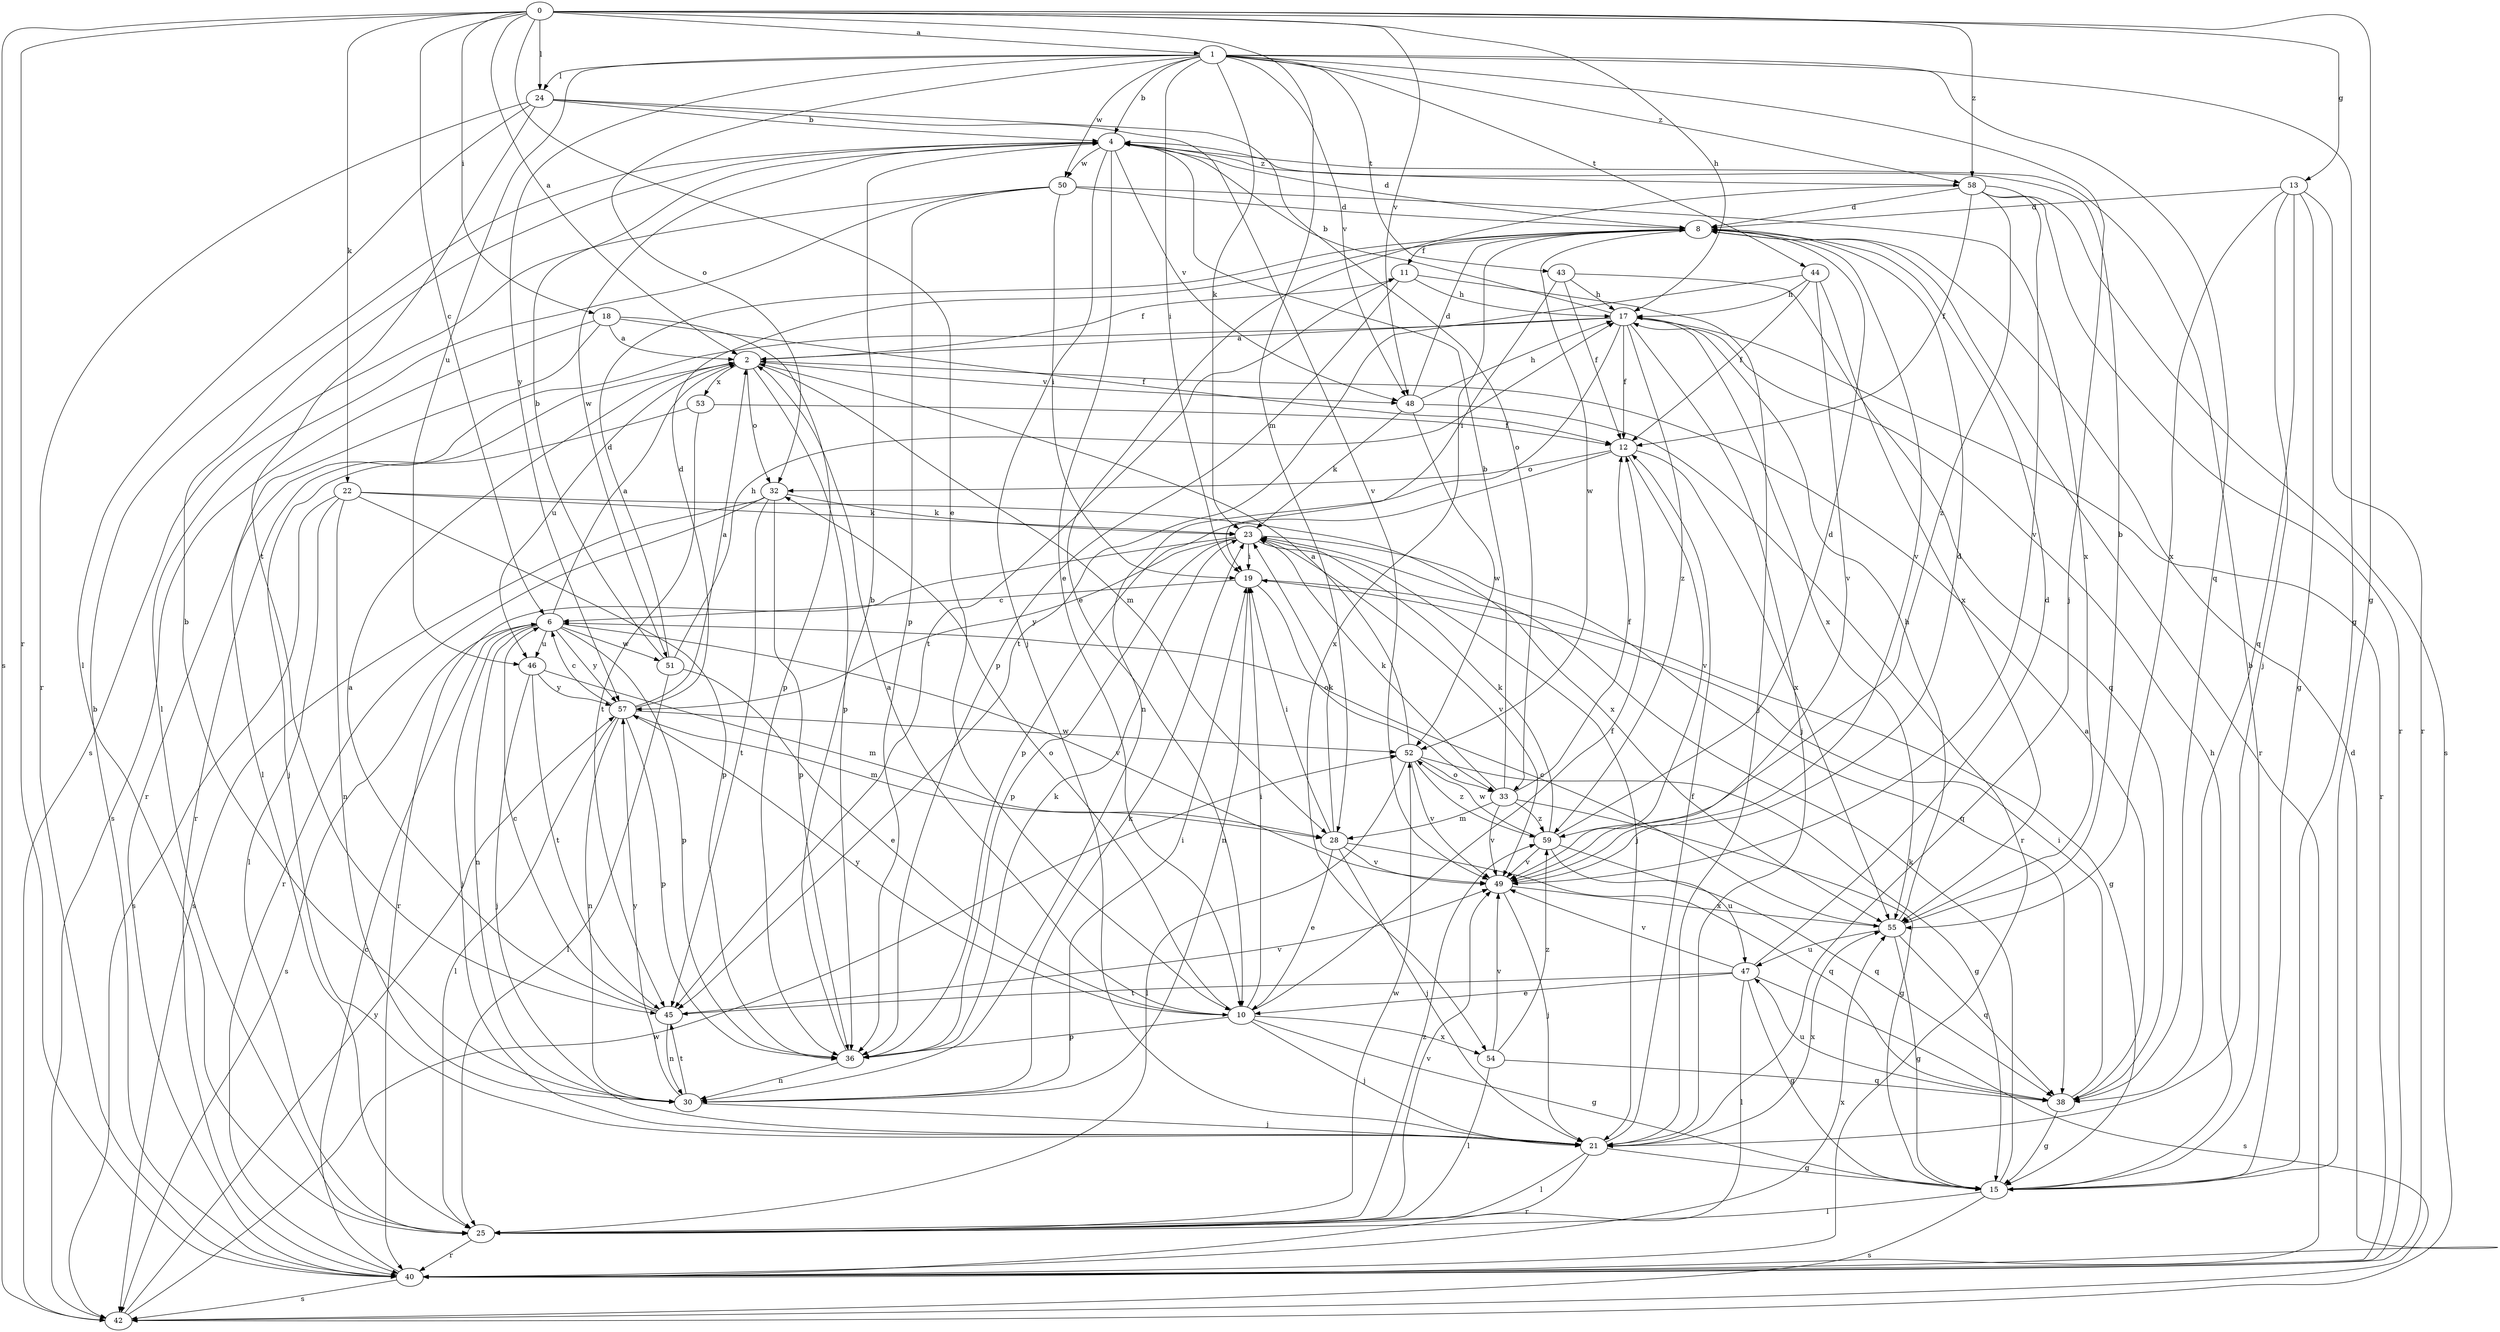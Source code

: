 strict digraph  {
0;
1;
2;
4;
6;
8;
10;
11;
12;
13;
15;
17;
18;
19;
21;
22;
23;
24;
25;
28;
30;
32;
33;
36;
38;
40;
42;
43;
44;
45;
46;
47;
48;
49;
50;
51;
52;
53;
54;
55;
57;
58;
59;
0 -> 1  [label=a];
0 -> 2  [label=a];
0 -> 6  [label=c];
0 -> 10  [label=e];
0 -> 13  [label=g];
0 -> 15  [label=g];
0 -> 17  [label=h];
0 -> 18  [label=i];
0 -> 22  [label=k];
0 -> 24  [label=l];
0 -> 28  [label=m];
0 -> 40  [label=r];
0 -> 42  [label=s];
0 -> 48  [label=v];
0 -> 58  [label=z];
1 -> 4  [label=b];
1 -> 15  [label=g];
1 -> 19  [label=i];
1 -> 21  [label=j];
1 -> 23  [label=k];
1 -> 24  [label=l];
1 -> 32  [label=o];
1 -> 38  [label=q];
1 -> 43  [label=t];
1 -> 44  [label=t];
1 -> 46  [label=u];
1 -> 48  [label=v];
1 -> 50  [label=w];
1 -> 57  [label=y];
1 -> 58  [label=z];
2 -> 11  [label=f];
2 -> 28  [label=m];
2 -> 32  [label=o];
2 -> 36  [label=p];
2 -> 40  [label=r];
2 -> 46  [label=u];
2 -> 48  [label=v];
2 -> 53  [label=x];
4 -> 8  [label=d];
4 -> 10  [label=e];
4 -> 21  [label=j];
4 -> 48  [label=v];
4 -> 50  [label=w];
4 -> 51  [label=w];
4 -> 58  [label=z];
6 -> 2  [label=a];
6 -> 21  [label=j];
6 -> 30  [label=n];
6 -> 36  [label=p];
6 -> 42  [label=s];
6 -> 46  [label=u];
6 -> 49  [label=v];
6 -> 51  [label=w];
6 -> 57  [label=y];
8 -> 11  [label=f];
8 -> 40  [label=r];
8 -> 49  [label=v];
8 -> 52  [label=w];
8 -> 54  [label=x];
10 -> 2  [label=a];
10 -> 12  [label=f];
10 -> 15  [label=g];
10 -> 19  [label=i];
10 -> 21  [label=j];
10 -> 32  [label=o];
10 -> 36  [label=p];
10 -> 54  [label=x];
10 -> 57  [label=y];
11 -> 17  [label=h];
11 -> 21  [label=j];
11 -> 36  [label=p];
11 -> 45  [label=t];
12 -> 32  [label=o];
12 -> 36  [label=p];
12 -> 49  [label=v];
12 -> 55  [label=x];
13 -> 8  [label=d];
13 -> 15  [label=g];
13 -> 21  [label=j];
13 -> 38  [label=q];
13 -> 40  [label=r];
13 -> 55  [label=x];
15 -> 4  [label=b];
15 -> 17  [label=h];
15 -> 23  [label=k];
15 -> 25  [label=l];
15 -> 42  [label=s];
17 -> 2  [label=a];
17 -> 4  [label=b];
17 -> 12  [label=f];
17 -> 21  [label=j];
17 -> 25  [label=l];
17 -> 30  [label=n];
17 -> 40  [label=r];
17 -> 55  [label=x];
17 -> 59  [label=z];
18 -> 2  [label=a];
18 -> 12  [label=f];
18 -> 36  [label=p];
18 -> 40  [label=r];
18 -> 42  [label=s];
19 -> 6  [label=c];
19 -> 15  [label=g];
19 -> 30  [label=n];
19 -> 33  [label=o];
21 -> 12  [label=f];
21 -> 15  [label=g];
21 -> 25  [label=l];
21 -> 40  [label=r];
21 -> 55  [label=x];
22 -> 23  [label=k];
22 -> 25  [label=l];
22 -> 30  [label=n];
22 -> 36  [label=p];
22 -> 42  [label=s];
22 -> 55  [label=x];
23 -> 19  [label=i];
23 -> 21  [label=j];
23 -> 36  [label=p];
23 -> 38  [label=q];
23 -> 40  [label=r];
23 -> 49  [label=v];
23 -> 57  [label=y];
24 -> 4  [label=b];
24 -> 25  [label=l];
24 -> 33  [label=o];
24 -> 40  [label=r];
24 -> 45  [label=t];
24 -> 49  [label=v];
25 -> 40  [label=r];
25 -> 49  [label=v];
25 -> 52  [label=w];
25 -> 59  [label=z];
28 -> 10  [label=e];
28 -> 19  [label=i];
28 -> 21  [label=j];
28 -> 23  [label=k];
28 -> 38  [label=q];
28 -> 49  [label=v];
30 -> 4  [label=b];
30 -> 19  [label=i];
30 -> 21  [label=j];
30 -> 23  [label=k];
30 -> 45  [label=t];
30 -> 57  [label=y];
32 -> 23  [label=k];
32 -> 36  [label=p];
32 -> 40  [label=r];
32 -> 42  [label=s];
32 -> 45  [label=t];
33 -> 4  [label=b];
33 -> 12  [label=f];
33 -> 15  [label=g];
33 -> 23  [label=k];
33 -> 28  [label=m];
33 -> 49  [label=v];
33 -> 59  [label=z];
36 -> 4  [label=b];
36 -> 23  [label=k];
36 -> 30  [label=n];
38 -> 2  [label=a];
38 -> 15  [label=g];
38 -> 19  [label=i];
38 -> 47  [label=u];
40 -> 4  [label=b];
40 -> 6  [label=c];
40 -> 8  [label=d];
40 -> 42  [label=s];
40 -> 55  [label=x];
42 -> 52  [label=w];
42 -> 57  [label=y];
43 -> 12  [label=f];
43 -> 17  [label=h];
43 -> 19  [label=i];
43 -> 38  [label=q];
44 -> 12  [label=f];
44 -> 17  [label=h];
44 -> 45  [label=t];
44 -> 49  [label=v];
44 -> 55  [label=x];
45 -> 2  [label=a];
45 -> 6  [label=c];
45 -> 30  [label=n];
45 -> 49  [label=v];
46 -> 21  [label=j];
46 -> 28  [label=m];
46 -> 45  [label=t];
46 -> 57  [label=y];
47 -> 8  [label=d];
47 -> 10  [label=e];
47 -> 15  [label=g];
47 -> 25  [label=l];
47 -> 42  [label=s];
47 -> 45  [label=t];
47 -> 49  [label=v];
48 -> 8  [label=d];
48 -> 17  [label=h];
48 -> 23  [label=k];
48 -> 40  [label=r];
48 -> 52  [label=w];
49 -> 8  [label=d];
49 -> 21  [label=j];
49 -> 55  [label=x];
50 -> 8  [label=d];
50 -> 19  [label=i];
50 -> 25  [label=l];
50 -> 36  [label=p];
50 -> 42  [label=s];
50 -> 55  [label=x];
51 -> 4  [label=b];
51 -> 8  [label=d];
51 -> 10  [label=e];
51 -> 17  [label=h];
51 -> 25  [label=l];
52 -> 2  [label=a];
52 -> 15  [label=g];
52 -> 25  [label=l];
52 -> 33  [label=o];
52 -> 49  [label=v];
52 -> 59  [label=z];
53 -> 12  [label=f];
53 -> 21  [label=j];
53 -> 45  [label=t];
54 -> 25  [label=l];
54 -> 38  [label=q];
54 -> 49  [label=v];
54 -> 59  [label=z];
55 -> 4  [label=b];
55 -> 6  [label=c];
55 -> 15  [label=g];
55 -> 17  [label=h];
55 -> 38  [label=q];
55 -> 47  [label=u];
57 -> 2  [label=a];
57 -> 6  [label=c];
57 -> 8  [label=d];
57 -> 25  [label=l];
57 -> 28  [label=m];
57 -> 30  [label=n];
57 -> 36  [label=p];
57 -> 52  [label=w];
58 -> 8  [label=d];
58 -> 10  [label=e];
58 -> 12  [label=f];
58 -> 40  [label=r];
58 -> 42  [label=s];
58 -> 49  [label=v];
58 -> 59  [label=z];
59 -> 8  [label=d];
59 -> 23  [label=k];
59 -> 38  [label=q];
59 -> 47  [label=u];
59 -> 49  [label=v];
59 -> 52  [label=w];
}
